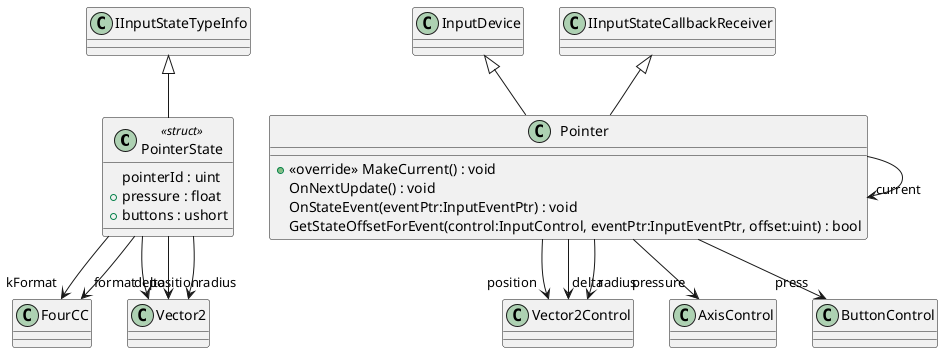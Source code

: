 @startuml
class PointerState <<struct>> {
    pointerId : uint
    + pressure : float
    + buttons : ushort
}
class Pointer {
    + <<override>> MakeCurrent() : void
    OnNextUpdate() : void
    OnStateEvent(eventPtr:InputEventPtr) : void
    GetStateOffsetForEvent(control:InputControl, eventPtr:InputEventPtr, offset:uint) : bool
}
IInputStateTypeInfo <|-- PointerState
PointerState --> "kFormat" FourCC
PointerState --> "position" Vector2
PointerState --> "delta" Vector2
PointerState --> "radius" Vector2
PointerState --> "format" FourCC
InputDevice <|-- Pointer
IInputStateCallbackReceiver <|-- Pointer
Pointer --> "position" Vector2Control
Pointer --> "delta" Vector2Control
Pointer --> "radius" Vector2Control
Pointer --> "pressure" AxisControl
Pointer --> "press" ButtonControl
Pointer --> "current" Pointer
@enduml
